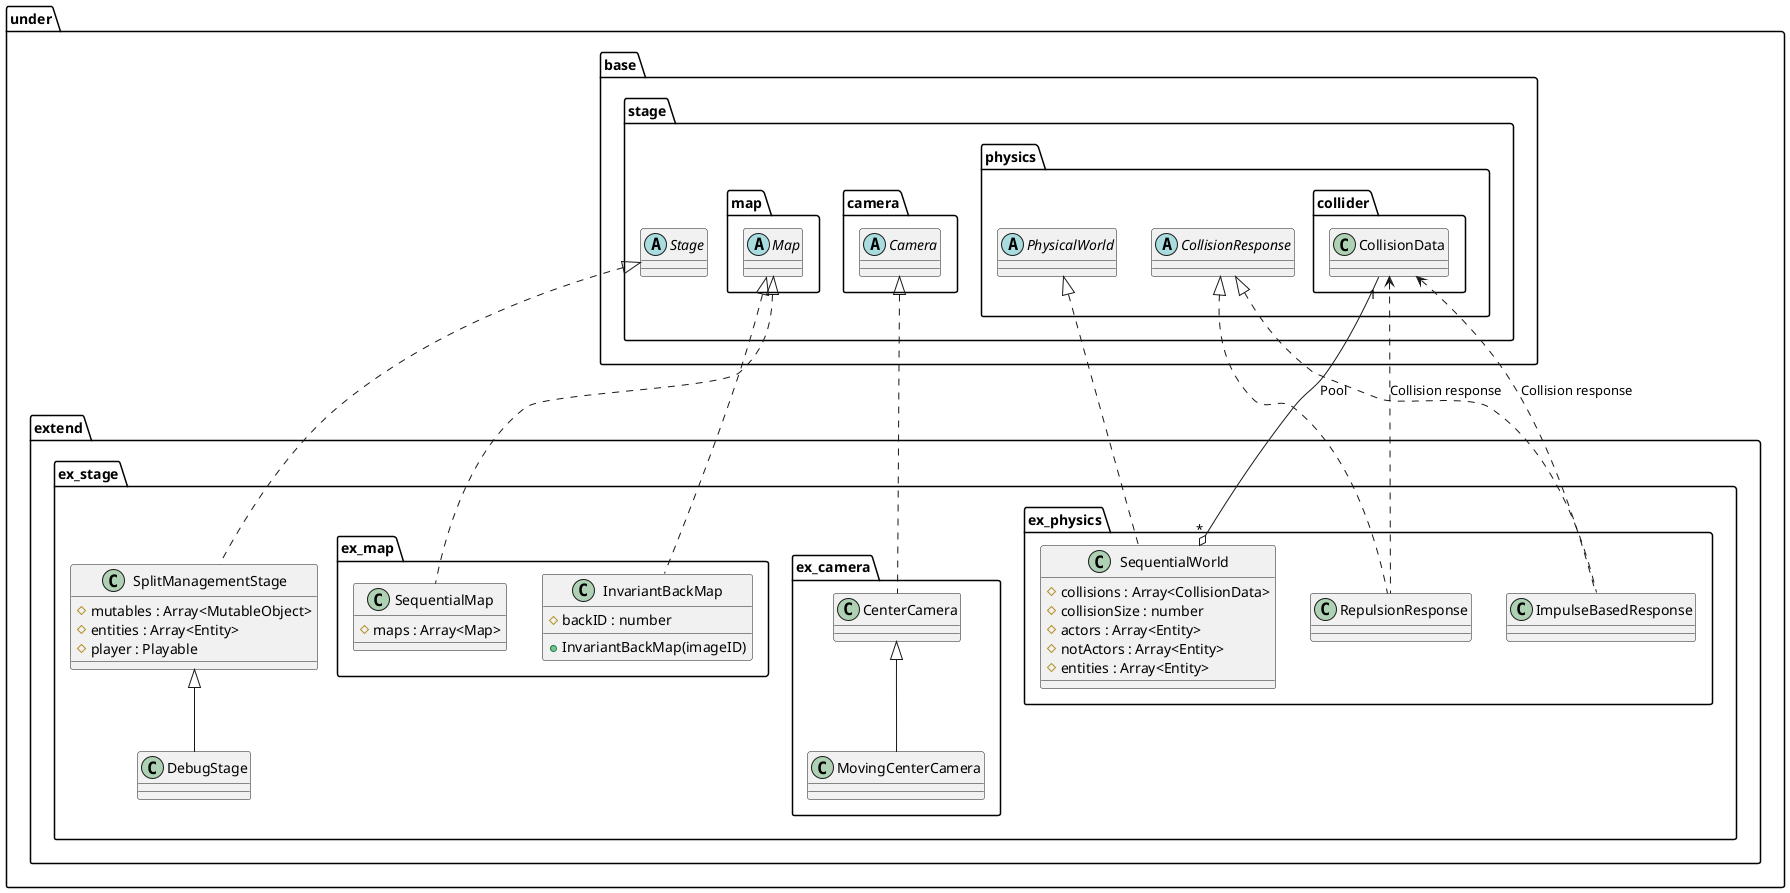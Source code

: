 @startuml StageExtend
package under {
    package extend {
        package ex_stage {
            class SplitManagementStage {
                #mutables : Array<MutableObject>
                #entities : Array<Entity>
                #player : Playable
            }
            class DebugStage
            package ex_map {
                class SequentialMap {
                    #maps : Array<Map>
                }
                class InvariantBackMap {
                    +InvariantBackMap(imageID)
                    #backID : number
                }
            }
            package ex_camera {
                class CenterCamera
                class MovingCenterCamera
            }

            package ex_physics {
                class SequentialWorld {
                    #collisions : Array<CollisionData>
                    #collisionSize : number
                    #actors : Array<Entity>
                    #notActors : Array<Entity>
                    #entities : Array<Entity>
                }
                class ImpulseBasedResponse
                class RepulsionResponse
            }
        }
    }
}

package under {
    package base {
        package stage {
            abstract Stage
            package map {
                abstract Map
            }
            package camera {
                abstract Camera
            }
            package physics {
                abstract PhysicalWorld
                abstract CollisionResponse
                package collider {
                    class CollisionData
                }
            }
        }
    }
}

CollisionData <.. ImpulseBasedResponse : Collision response
CollisionData <.. RepulsionResponse : Collision response
CollisionData "1"--o "*"SequentialWorld : Pool

Stage <|.. SplitManagementStage
SplitManagementStage <|-- DebugStage
Camera <|.. CenterCamera
CenterCamera <|-- MovingCenterCamera
Map <|.. SequentialMap
Map <|.. InvariantBackMap
PhysicalWorld <|.. SequentialWorld
CollisionResponse <|.. ImpulseBasedResponse
CollisionResponse <|.. RepulsionResponse

@enduml
